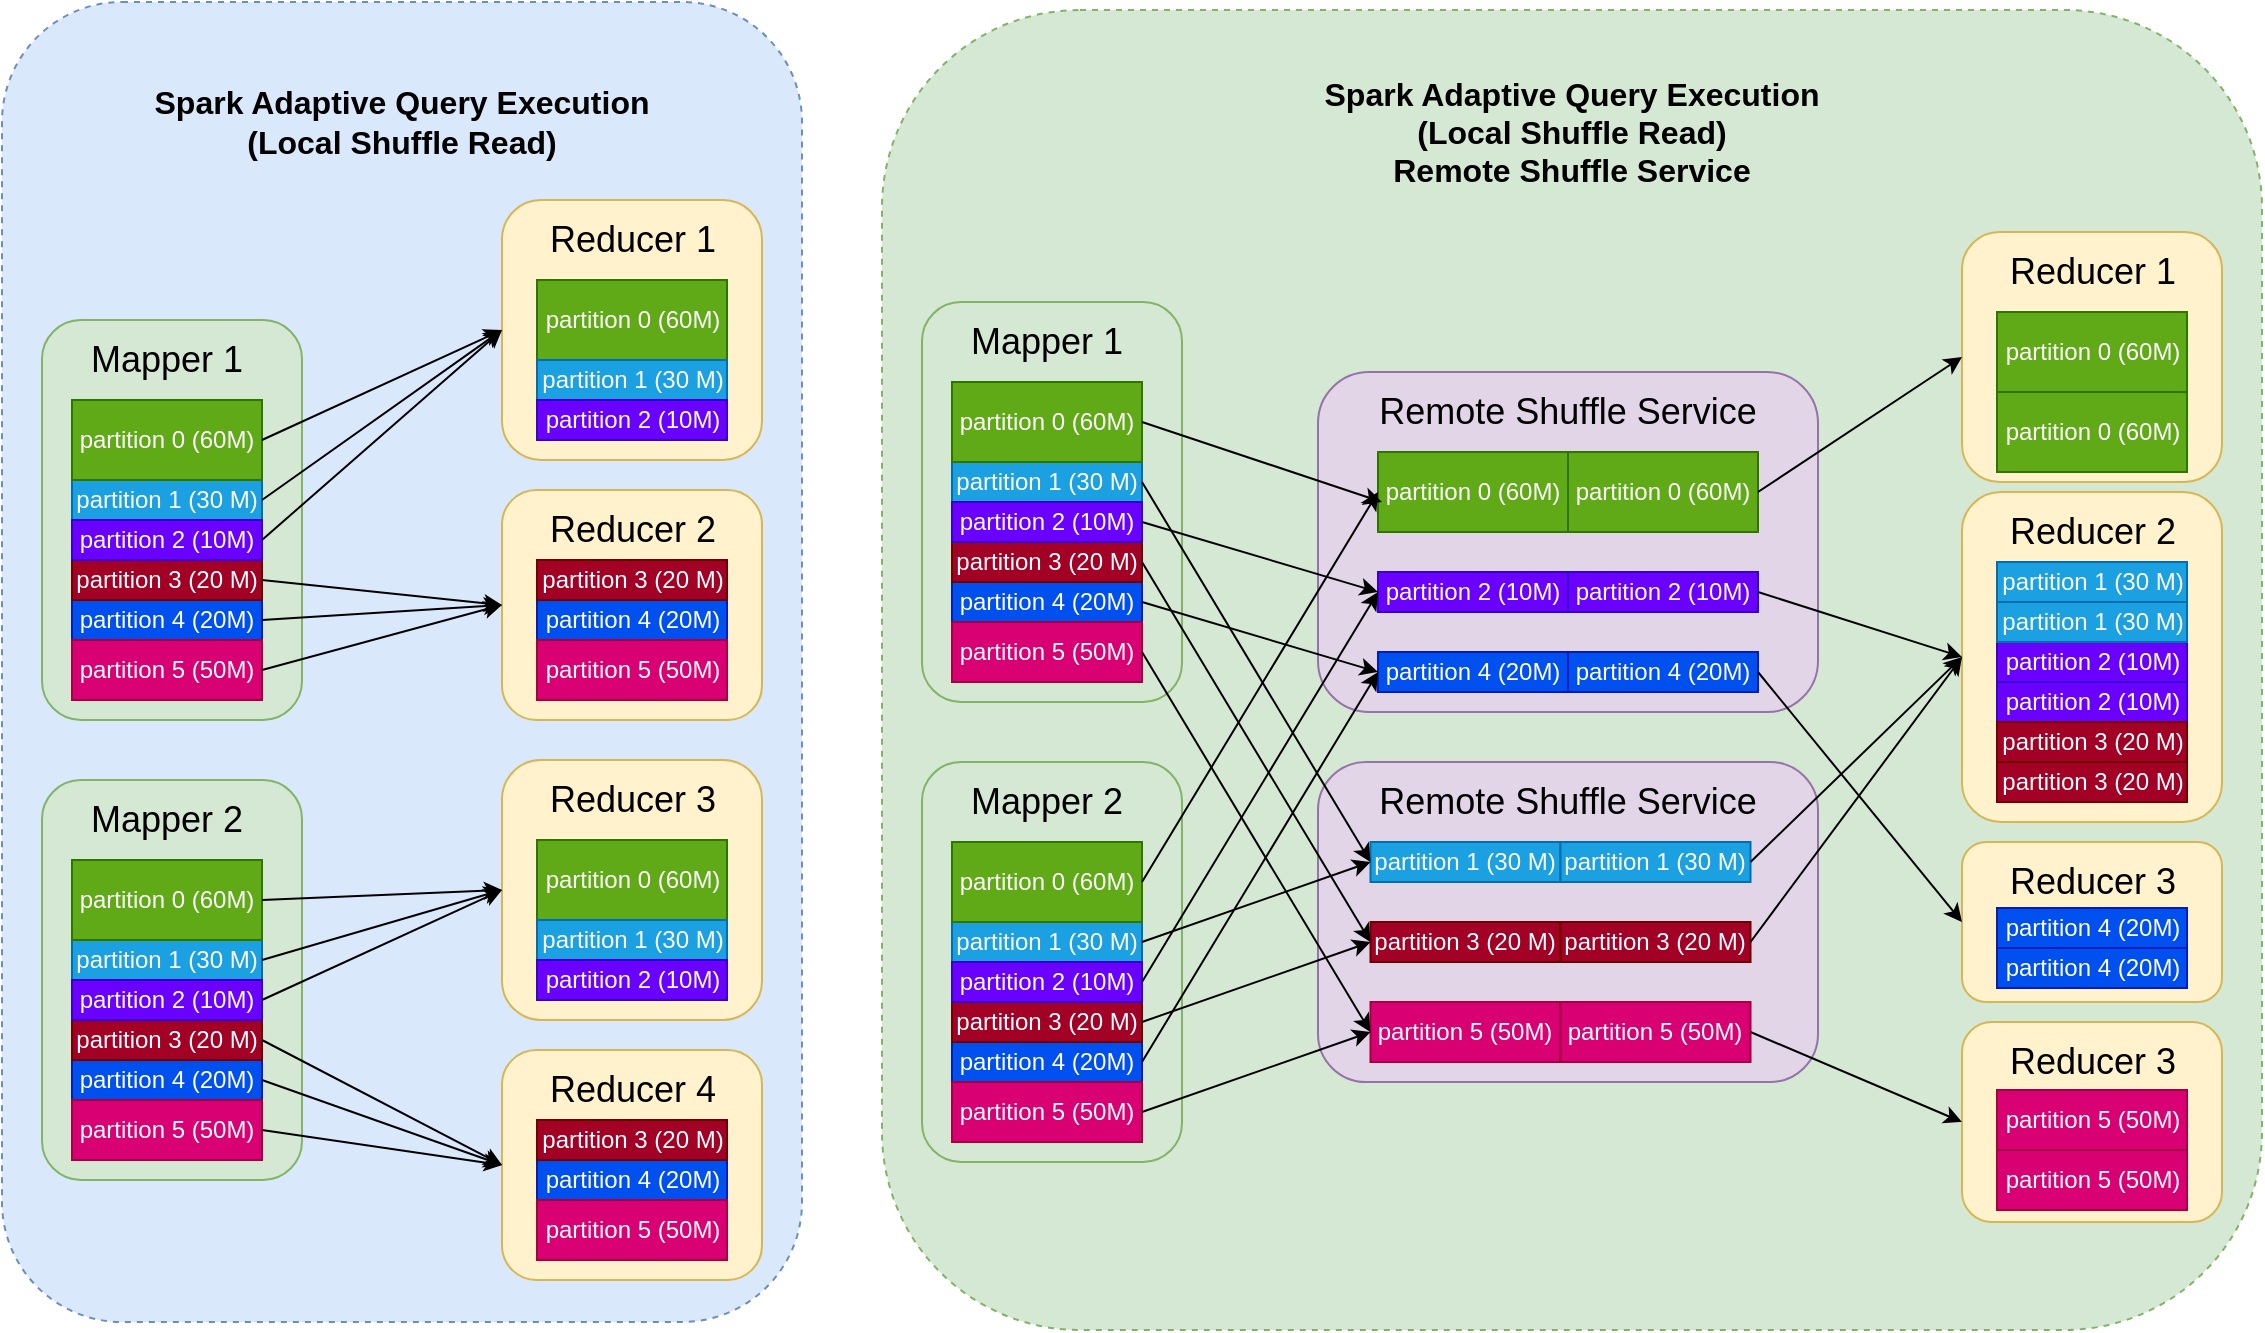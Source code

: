 <mxfile version="14.6.13" type="device"><diagram id="hCmwFegXicFYIYEInA_o" name="第 1 页"><mxGraphModel dx="946" dy="725" grid="1" gridSize="10" guides="1" tooltips="1" connect="1" arrows="1" fold="1" page="1" pageScale="1" pageWidth="1169" pageHeight="827" math="0" shadow="0"><root><mxCell id="0"/><mxCell id="1" parent="0"/><mxCell id="FPcNZ26YGehs38GcZitr-141" value="" style="rounded=1;whiteSpace=wrap;html=1;fillColor=#d5e8d4;strokeColor=#82b366;dashed=1;" parent="1" vertex="1"><mxGeometry x="459" y="86" width="690" height="660" as="geometry"/></mxCell><mxCell id="FPcNZ26YGehs38GcZitr-140" value="" style="rounded=1;whiteSpace=wrap;html=1;fillColor=#dae8fc;strokeColor=#6c8ebf;dashed=1;" parent="1" vertex="1"><mxGeometry x="19" y="82" width="400" height="660" as="geometry"/></mxCell><mxCell id="FPcNZ26YGehs38GcZitr-1" value="" style="rounded=1;whiteSpace=wrap;html=1;fillColor=#d5e8d4;strokeColor=#82b366;" parent="1" vertex="1"><mxGeometry x="39" y="241" width="130" height="200" as="geometry"/></mxCell><mxCell id="FPcNZ26YGehs38GcZitr-2" value="&lt;font style=&quot;font-size: 18px&quot;&gt;Mapper 1&lt;/font&gt;" style="text;html=1;strokeColor=none;fillColor=none;align=center;verticalAlign=middle;whiteSpace=wrap;rounded=0;" parent="1" vertex="1"><mxGeometry x="49" y="251" width="105" height="20" as="geometry"/></mxCell><mxCell id="FPcNZ26YGehs38GcZitr-3" value="partition 4 (20M)" style="rounded=0;whiteSpace=wrap;html=1;fillColor=#0050ef;strokeColor=#001DBC;fontColor=#ffffff;" parent="1" vertex="1"><mxGeometry x="54" y="381" width="95" height="20" as="geometry"/></mxCell><mxCell id="FPcNZ26YGehs38GcZitr-4" value="partition 3 (20 M)" style="rounded=0;whiteSpace=wrap;html=1;fillColor=#a20025;strokeColor=#6F0000;fontColor=#ffffff;" parent="1" vertex="1"><mxGeometry x="54" y="361" width="95" height="20" as="geometry"/></mxCell><mxCell id="FPcNZ26YGehs38GcZitr-5" value="partition 5 (50M)" style="rounded=0;whiteSpace=wrap;html=1;fillColor=#d80073;strokeColor=#A50040;fontColor=#ffffff;" parent="1" vertex="1"><mxGeometry x="54" y="401" width="95" height="30" as="geometry"/></mxCell><mxCell id="FPcNZ26YGehs38GcZitr-6" value="partition 1 (30 M)" style="rounded=0;whiteSpace=wrap;html=1;fillColor=#1ba1e2;strokeColor=#006EAF;fontColor=#ffffff;" parent="1" vertex="1"><mxGeometry x="54" y="321" width="95" height="20" as="geometry"/></mxCell><mxCell id="FPcNZ26YGehs38GcZitr-7" value="partition 2 (10M)" style="rounded=0;whiteSpace=wrap;html=1;fillColor=#6a00ff;strokeColor=#3700CC;fontColor=#ffffff;" parent="1" vertex="1"><mxGeometry x="54" y="341" width="95" height="20" as="geometry"/></mxCell><mxCell id="FPcNZ26YGehs38GcZitr-8" value="partition 0 (60M)" style="rounded=0;whiteSpace=wrap;html=1;fillColor=#60a917;strokeColor=#2D7600;fontColor=#ffffff;" parent="1" vertex="1"><mxGeometry x="54" y="281" width="95" height="40" as="geometry"/></mxCell><mxCell id="FPcNZ26YGehs38GcZitr-9" value="" style="rounded=1;whiteSpace=wrap;html=1;fillColor=#d5e8d4;strokeColor=#82b366;" parent="1" vertex="1"><mxGeometry x="39" y="471" width="130" height="200" as="geometry"/></mxCell><mxCell id="FPcNZ26YGehs38GcZitr-10" value="&lt;font style=&quot;font-size: 18px&quot;&gt;Mapper 2&lt;/font&gt;" style="text;html=1;strokeColor=none;fillColor=none;align=center;verticalAlign=middle;whiteSpace=wrap;rounded=0;" parent="1" vertex="1"><mxGeometry x="49" y="481" width="105" height="20" as="geometry"/></mxCell><mxCell id="FPcNZ26YGehs38GcZitr-11" value="partition 4 (20M)" style="rounded=0;whiteSpace=wrap;html=1;fillColor=#0050ef;strokeColor=#001DBC;fontColor=#ffffff;" parent="1" vertex="1"><mxGeometry x="54" y="611" width="95" height="20" as="geometry"/></mxCell><mxCell id="FPcNZ26YGehs38GcZitr-12" value="partition 3 (20 M)" style="rounded=0;whiteSpace=wrap;html=1;fillColor=#a20025;strokeColor=#6F0000;fontColor=#ffffff;" parent="1" vertex="1"><mxGeometry x="54" y="591" width="95" height="20" as="geometry"/></mxCell><mxCell id="FPcNZ26YGehs38GcZitr-13" value="partition 5 (50M)" style="rounded=0;whiteSpace=wrap;html=1;fillColor=#d80073;strokeColor=#A50040;fontColor=#ffffff;" parent="1" vertex="1"><mxGeometry x="54" y="631" width="95" height="30" as="geometry"/></mxCell><mxCell id="FPcNZ26YGehs38GcZitr-14" value="partition 1 (30 M)" style="rounded=0;whiteSpace=wrap;html=1;fillColor=#1ba1e2;strokeColor=#006EAF;fontColor=#ffffff;" parent="1" vertex="1"><mxGeometry x="54" y="551" width="95" height="20" as="geometry"/></mxCell><mxCell id="FPcNZ26YGehs38GcZitr-15" value="partition 2 (10M)" style="rounded=0;whiteSpace=wrap;html=1;fillColor=#6a00ff;strokeColor=#3700CC;fontColor=#ffffff;" parent="1" vertex="1"><mxGeometry x="54" y="571" width="95" height="20" as="geometry"/></mxCell><mxCell id="FPcNZ26YGehs38GcZitr-16" value="partition 0 (60M)" style="rounded=0;whiteSpace=wrap;html=1;fillColor=#60a917;strokeColor=#2D7600;fontColor=#ffffff;" parent="1" vertex="1"><mxGeometry x="54" y="511" width="95" height="40" as="geometry"/></mxCell><mxCell id="FPcNZ26YGehs38GcZitr-17" value="" style="rounded=1;whiteSpace=wrap;html=1;fillColor=#fff2cc;strokeColor=#d6b656;" parent="1" vertex="1"><mxGeometry x="269" y="181" width="130" height="130" as="geometry"/></mxCell><mxCell id="FPcNZ26YGehs38GcZitr-18" value="partition 0 (60M)" style="rounded=0;whiteSpace=wrap;html=1;fillColor=#60a917;strokeColor=#2D7600;fontColor=#ffffff;" parent="1" vertex="1"><mxGeometry x="286.5" y="221" width="95" height="40" as="geometry"/></mxCell><mxCell id="FPcNZ26YGehs38GcZitr-20" value="&lt;font style=&quot;font-size: 18px&quot;&gt;Reducer 1&lt;/font&gt;" style="text;html=1;strokeColor=none;fillColor=none;align=center;verticalAlign=middle;whiteSpace=wrap;rounded=0;" parent="1" vertex="1"><mxGeometry x="281.5" y="191" width="105" height="20" as="geometry"/></mxCell><mxCell id="FPcNZ26YGehs38GcZitr-21" value="partition 1 (30 M)" style="rounded=0;whiteSpace=wrap;html=1;fillColor=#1ba1e2;strokeColor=#006EAF;fontColor=#ffffff;" parent="1" vertex="1"><mxGeometry x="286.5" y="261" width="95" height="20" as="geometry"/></mxCell><mxCell id="FPcNZ26YGehs38GcZitr-22" value="partition 2 (10M)" style="rounded=0;whiteSpace=wrap;html=1;fillColor=#6a00ff;strokeColor=#3700CC;fontColor=#ffffff;" parent="1" vertex="1"><mxGeometry x="286.5" y="281" width="95" height="20" as="geometry"/></mxCell><mxCell id="FPcNZ26YGehs38GcZitr-23" value="" style="rounded=1;whiteSpace=wrap;html=1;fillColor=#fff2cc;strokeColor=#d6b656;" parent="1" vertex="1"><mxGeometry x="269" y="326" width="130" height="115" as="geometry"/></mxCell><mxCell id="FPcNZ26YGehs38GcZitr-25" value="&lt;font style=&quot;font-size: 18px&quot;&gt;Reducer 2&lt;/font&gt;" style="text;html=1;strokeColor=none;fillColor=none;align=center;verticalAlign=middle;whiteSpace=wrap;rounded=0;" parent="1" vertex="1"><mxGeometry x="281.5" y="336" width="105" height="20" as="geometry"/></mxCell><mxCell id="FPcNZ26YGehs38GcZitr-28" value="partition 4 (20M)" style="rounded=0;whiteSpace=wrap;html=1;fillColor=#0050ef;strokeColor=#001DBC;fontColor=#ffffff;" parent="1" vertex="1"><mxGeometry x="286.5" y="381" width="95" height="20" as="geometry"/></mxCell><mxCell id="FPcNZ26YGehs38GcZitr-29" value="partition 3 (20 M)" style="rounded=0;whiteSpace=wrap;html=1;fillColor=#a20025;strokeColor=#6F0000;fontColor=#ffffff;" parent="1" vertex="1"><mxGeometry x="286.5" y="361" width="95" height="20" as="geometry"/></mxCell><mxCell id="FPcNZ26YGehs38GcZitr-30" value="partition 5 (50M)" style="rounded=0;whiteSpace=wrap;html=1;fillColor=#d80073;strokeColor=#A50040;fontColor=#ffffff;" parent="1" vertex="1"><mxGeometry x="286.5" y="401" width="95" height="30" as="geometry"/></mxCell><mxCell id="FPcNZ26YGehs38GcZitr-31" value="" style="rounded=1;whiteSpace=wrap;html=1;fillColor=#fff2cc;strokeColor=#d6b656;" parent="1" vertex="1"><mxGeometry x="269" y="461" width="130" height="130" as="geometry"/></mxCell><mxCell id="FPcNZ26YGehs38GcZitr-32" value="partition 0 (60M)" style="rounded=0;whiteSpace=wrap;html=1;fillColor=#60a917;strokeColor=#2D7600;fontColor=#ffffff;" parent="1" vertex="1"><mxGeometry x="286.5" y="501" width="95" height="40" as="geometry"/></mxCell><mxCell id="FPcNZ26YGehs38GcZitr-33" value="&lt;font style=&quot;font-size: 18px&quot;&gt;Reducer 3&lt;/font&gt;" style="text;html=1;strokeColor=none;fillColor=none;align=center;verticalAlign=middle;whiteSpace=wrap;rounded=0;" parent="1" vertex="1"><mxGeometry x="281.5" y="471" width="105" height="20" as="geometry"/></mxCell><mxCell id="FPcNZ26YGehs38GcZitr-34" value="partition 1 (30 M)" style="rounded=0;whiteSpace=wrap;html=1;fillColor=#1ba1e2;strokeColor=#006EAF;fontColor=#ffffff;" parent="1" vertex="1"><mxGeometry x="286.5" y="541" width="95" height="20" as="geometry"/></mxCell><mxCell id="FPcNZ26YGehs38GcZitr-35" value="partition 2 (10M)" style="rounded=0;whiteSpace=wrap;html=1;fillColor=#6a00ff;strokeColor=#3700CC;fontColor=#ffffff;" parent="1" vertex="1"><mxGeometry x="286.5" y="561" width="95" height="20" as="geometry"/></mxCell><mxCell id="FPcNZ26YGehs38GcZitr-36" value="" style="rounded=1;whiteSpace=wrap;html=1;fillColor=#fff2cc;strokeColor=#d6b656;" parent="1" vertex="1"><mxGeometry x="269" y="606" width="130" height="115" as="geometry"/></mxCell><mxCell id="FPcNZ26YGehs38GcZitr-37" value="&lt;font style=&quot;font-size: 18px&quot;&gt;Reducer 4&lt;/font&gt;" style="text;html=1;strokeColor=none;fillColor=none;align=center;verticalAlign=middle;whiteSpace=wrap;rounded=0;" parent="1" vertex="1"><mxGeometry x="281.5" y="616" width="105" height="20" as="geometry"/></mxCell><mxCell id="FPcNZ26YGehs38GcZitr-38" value="partition 4 (20M)" style="rounded=0;whiteSpace=wrap;html=1;fillColor=#0050ef;strokeColor=#001DBC;fontColor=#ffffff;" parent="1" vertex="1"><mxGeometry x="286.5" y="661" width="95" height="20" as="geometry"/></mxCell><mxCell id="FPcNZ26YGehs38GcZitr-39" value="partition 3 (20 M)" style="rounded=0;whiteSpace=wrap;html=1;fillColor=#a20025;strokeColor=#6F0000;fontColor=#ffffff;" parent="1" vertex="1"><mxGeometry x="286.5" y="641" width="95" height="20" as="geometry"/></mxCell><mxCell id="FPcNZ26YGehs38GcZitr-40" value="partition 5 (50M)" style="rounded=0;whiteSpace=wrap;html=1;fillColor=#d80073;strokeColor=#A50040;fontColor=#ffffff;" parent="1" vertex="1"><mxGeometry x="286.5" y="681" width="95" height="30" as="geometry"/></mxCell><mxCell id="FPcNZ26YGehs38GcZitr-41" value="" style="endArrow=classic;html=1;exitX=1;exitY=0.5;exitDx=0;exitDy=0;entryX=0;entryY=0.5;entryDx=0;entryDy=0;" parent="1" source="FPcNZ26YGehs38GcZitr-8" target="FPcNZ26YGehs38GcZitr-17" edge="1"><mxGeometry width="50" height="50" relative="1" as="geometry"><mxPoint x="419" y="471" as="sourcePoint"/><mxPoint x="469" y="421" as="targetPoint"/></mxGeometry></mxCell><mxCell id="FPcNZ26YGehs38GcZitr-42" value="" style="endArrow=classic;html=1;exitX=1;exitY=0.5;exitDx=0;exitDy=0;entryX=0;entryY=0.5;entryDx=0;entryDy=0;" parent="1" source="FPcNZ26YGehs38GcZitr-6" target="FPcNZ26YGehs38GcZitr-17" edge="1"><mxGeometry width="50" height="50" relative="1" as="geometry"><mxPoint x="159" y="311" as="sourcePoint"/><mxPoint x="279" y="256" as="targetPoint"/></mxGeometry></mxCell><mxCell id="FPcNZ26YGehs38GcZitr-43" value="" style="endArrow=classic;html=1;exitX=1;exitY=0.5;exitDx=0;exitDy=0;entryX=0;entryY=0.5;entryDx=0;entryDy=0;" parent="1" source="FPcNZ26YGehs38GcZitr-7" target="FPcNZ26YGehs38GcZitr-17" edge="1"><mxGeometry width="50" height="50" relative="1" as="geometry"><mxPoint x="159" y="341" as="sourcePoint"/><mxPoint x="279" y="256" as="targetPoint"/></mxGeometry></mxCell><mxCell id="FPcNZ26YGehs38GcZitr-44" value="" style="endArrow=classic;html=1;exitX=1;exitY=0.5;exitDx=0;exitDy=0;entryX=0;entryY=0.5;entryDx=0;entryDy=0;" parent="1" source="FPcNZ26YGehs38GcZitr-4" target="FPcNZ26YGehs38GcZitr-23" edge="1"><mxGeometry width="50" height="50" relative="1" as="geometry"><mxPoint x="159" y="311" as="sourcePoint"/><mxPoint x="279" y="256" as="targetPoint"/></mxGeometry></mxCell><mxCell id="FPcNZ26YGehs38GcZitr-45" value="" style="endArrow=classic;html=1;exitX=1;exitY=0.5;exitDx=0;exitDy=0;entryX=0;entryY=0.5;entryDx=0;entryDy=0;" parent="1" source="FPcNZ26YGehs38GcZitr-3" target="FPcNZ26YGehs38GcZitr-23" edge="1"><mxGeometry width="50" height="50" relative="1" as="geometry"><mxPoint x="159" y="381" as="sourcePoint"/><mxPoint x="239" y="394" as="targetPoint"/></mxGeometry></mxCell><mxCell id="FPcNZ26YGehs38GcZitr-46" value="" style="endArrow=classic;html=1;exitX=1;exitY=0.5;exitDx=0;exitDy=0;entryX=0;entryY=0.5;entryDx=0;entryDy=0;" parent="1" source="FPcNZ26YGehs38GcZitr-5" target="FPcNZ26YGehs38GcZitr-23" edge="1"><mxGeometry width="50" height="50" relative="1" as="geometry"><mxPoint x="159" y="401" as="sourcePoint"/><mxPoint x="279" y="393.5" as="targetPoint"/></mxGeometry></mxCell><mxCell id="FPcNZ26YGehs38GcZitr-47" value="" style="endArrow=classic;html=1;exitX=1;exitY=0.5;exitDx=0;exitDy=0;entryX=0;entryY=0.5;entryDx=0;entryDy=0;" parent="1" source="FPcNZ26YGehs38GcZitr-16" target="FPcNZ26YGehs38GcZitr-31" edge="1"><mxGeometry width="50" height="50" relative="1" as="geometry"><mxPoint x="159" y="426" as="sourcePoint"/><mxPoint x="279" y="393.5" as="targetPoint"/></mxGeometry></mxCell><mxCell id="FPcNZ26YGehs38GcZitr-48" value="" style="endArrow=classic;html=1;exitX=1;exitY=0.5;exitDx=0;exitDy=0;entryX=0;entryY=0.5;entryDx=0;entryDy=0;" parent="1" source="FPcNZ26YGehs38GcZitr-14" target="FPcNZ26YGehs38GcZitr-31" edge="1"><mxGeometry width="50" height="50" relative="1" as="geometry"><mxPoint x="159" y="541" as="sourcePoint"/><mxPoint x="279" y="536" as="targetPoint"/></mxGeometry></mxCell><mxCell id="FPcNZ26YGehs38GcZitr-49" value="" style="endArrow=classic;html=1;exitX=1;exitY=0.5;exitDx=0;exitDy=0;entryX=0;entryY=0.5;entryDx=0;entryDy=0;" parent="1" source="FPcNZ26YGehs38GcZitr-15" target="FPcNZ26YGehs38GcZitr-31" edge="1"><mxGeometry width="50" height="50" relative="1" as="geometry"><mxPoint x="159" y="571" as="sourcePoint"/><mxPoint x="279" y="536" as="targetPoint"/></mxGeometry></mxCell><mxCell id="FPcNZ26YGehs38GcZitr-50" value="" style="endArrow=classic;html=1;exitX=1;exitY=0.5;exitDx=0;exitDy=0;entryX=0;entryY=0.5;entryDx=0;entryDy=0;" parent="1" source="FPcNZ26YGehs38GcZitr-12" target="FPcNZ26YGehs38GcZitr-36" edge="1"><mxGeometry width="50" height="50" relative="1" as="geometry"><mxPoint x="159" y="541" as="sourcePoint"/><mxPoint x="279" y="536" as="targetPoint"/></mxGeometry></mxCell><mxCell id="FPcNZ26YGehs38GcZitr-51" value="" style="endArrow=classic;html=1;exitX=1;exitY=0.5;exitDx=0;exitDy=0;entryX=0;entryY=0.5;entryDx=0;entryDy=0;" parent="1" source="FPcNZ26YGehs38GcZitr-11" target="FPcNZ26YGehs38GcZitr-36" edge="1"><mxGeometry width="50" height="50" relative="1" as="geometry"><mxPoint x="159" y="611" as="sourcePoint"/><mxPoint x="239" y="674" as="targetPoint"/></mxGeometry></mxCell><mxCell id="FPcNZ26YGehs38GcZitr-52" value="" style="endArrow=classic;html=1;exitX=1;exitY=0.5;exitDx=0;exitDy=0;entryX=0;entryY=0.5;entryDx=0;entryDy=0;" parent="1" source="FPcNZ26YGehs38GcZitr-13" target="FPcNZ26YGehs38GcZitr-36" edge="1"><mxGeometry width="50" height="50" relative="1" as="geometry"><mxPoint x="159" y="631" as="sourcePoint"/><mxPoint x="209" y="681" as="targetPoint"/></mxGeometry></mxCell><mxCell id="FPcNZ26YGehs38GcZitr-53" value="" style="rounded=1;whiteSpace=wrap;html=1;fillColor=#e1d5e7;strokeColor=#9673a6;" parent="1" vertex="1"><mxGeometry x="677" y="462" width="250" height="160" as="geometry"/></mxCell><mxCell id="FPcNZ26YGehs38GcZitr-54" value="&lt;font style=&quot;font-size: 18px&quot;&gt;Remote Shuffle Service&lt;/font&gt;" style="text;html=1;strokeColor=none;fillColor=none;align=center;verticalAlign=middle;whiteSpace=wrap;rounded=0;" parent="1" vertex="1"><mxGeometry x="703.25" y="472" width="197.5" height="20" as="geometry"/></mxCell><mxCell id="FPcNZ26YGehs38GcZitr-55" value="" style="rounded=1;whiteSpace=wrap;html=1;fillColor=#e1d5e7;strokeColor=#9673a6;" parent="1" vertex="1"><mxGeometry x="677" y="267" width="250" height="170" as="geometry"/></mxCell><mxCell id="FPcNZ26YGehs38GcZitr-56" value="" style="rounded=1;whiteSpace=wrap;html=1;fillColor=#d5e8d4;strokeColor=#82b366;" parent="1" vertex="1"><mxGeometry x="479" y="232" width="130" height="200" as="geometry"/></mxCell><mxCell id="FPcNZ26YGehs38GcZitr-57" value="&lt;font style=&quot;font-size: 18px&quot;&gt;Mapper 1&lt;/font&gt;" style="text;html=1;strokeColor=none;fillColor=none;align=center;verticalAlign=middle;whiteSpace=wrap;rounded=0;" parent="1" vertex="1"><mxGeometry x="489" y="242" width="105" height="20" as="geometry"/></mxCell><mxCell id="FPcNZ26YGehs38GcZitr-58" value="partition 4 (20M)" style="rounded=0;whiteSpace=wrap;html=1;fillColor=#0050ef;strokeColor=#001DBC;fontColor=#ffffff;" parent="1" vertex="1"><mxGeometry x="494" y="372" width="95" height="20" as="geometry"/></mxCell><mxCell id="FPcNZ26YGehs38GcZitr-59" value="partition 3 (20 M)" style="rounded=0;whiteSpace=wrap;html=1;fillColor=#a20025;strokeColor=#6F0000;fontColor=#ffffff;" parent="1" vertex="1"><mxGeometry x="494" y="352" width="95" height="20" as="geometry"/></mxCell><mxCell id="FPcNZ26YGehs38GcZitr-60" value="partition 5 (50M)" style="rounded=0;whiteSpace=wrap;html=1;fillColor=#d80073;strokeColor=#A50040;fontColor=#ffffff;" parent="1" vertex="1"><mxGeometry x="494" y="392" width="95" height="30" as="geometry"/></mxCell><mxCell id="FPcNZ26YGehs38GcZitr-61" value="partition 1 (30 M)" style="rounded=0;whiteSpace=wrap;html=1;fillColor=#1ba1e2;strokeColor=#006EAF;fontColor=#ffffff;" parent="1" vertex="1"><mxGeometry x="494" y="312" width="95" height="20" as="geometry"/></mxCell><mxCell id="FPcNZ26YGehs38GcZitr-62" value="partition 2 (10M)" style="rounded=0;whiteSpace=wrap;html=1;fillColor=#6a00ff;strokeColor=#3700CC;fontColor=#ffffff;" parent="1" vertex="1"><mxGeometry x="494" y="332" width="95" height="20" as="geometry"/></mxCell><mxCell id="FPcNZ26YGehs38GcZitr-63" value="partition 0 (60M)" style="rounded=0;whiteSpace=wrap;html=1;fillColor=#60a917;strokeColor=#2D7600;fontColor=#ffffff;" parent="1" vertex="1"><mxGeometry x="494" y="272" width="95" height="40" as="geometry"/></mxCell><mxCell id="FPcNZ26YGehs38GcZitr-64" value="" style="rounded=1;whiteSpace=wrap;html=1;fillColor=#d5e8d4;strokeColor=#82b366;" parent="1" vertex="1"><mxGeometry x="479" y="462" width="130" height="200" as="geometry"/></mxCell><mxCell id="FPcNZ26YGehs38GcZitr-65" value="&lt;font style=&quot;font-size: 18px&quot;&gt;Mapper 2&lt;/font&gt;" style="text;html=1;strokeColor=none;fillColor=none;align=center;verticalAlign=middle;whiteSpace=wrap;rounded=0;" parent="1" vertex="1"><mxGeometry x="489" y="472" width="105" height="20" as="geometry"/></mxCell><mxCell id="FPcNZ26YGehs38GcZitr-66" value="partition 4 (20M)" style="rounded=0;whiteSpace=wrap;html=1;fillColor=#0050ef;strokeColor=#001DBC;fontColor=#ffffff;" parent="1" vertex="1"><mxGeometry x="494" y="602" width="95" height="20" as="geometry"/></mxCell><mxCell id="FPcNZ26YGehs38GcZitr-67" value="partition 3 (20 M)" style="rounded=0;whiteSpace=wrap;html=1;fillColor=#a20025;strokeColor=#6F0000;fontColor=#ffffff;" parent="1" vertex="1"><mxGeometry x="494" y="582" width="95" height="20" as="geometry"/></mxCell><mxCell id="FPcNZ26YGehs38GcZitr-68" value="partition 5 (50M)" style="rounded=0;whiteSpace=wrap;html=1;fillColor=#d80073;strokeColor=#A50040;fontColor=#ffffff;" parent="1" vertex="1"><mxGeometry x="494" y="622" width="95" height="30" as="geometry"/></mxCell><mxCell id="FPcNZ26YGehs38GcZitr-69" value="partition 1 (30 M)" style="rounded=0;whiteSpace=wrap;html=1;fillColor=#1ba1e2;strokeColor=#006EAF;fontColor=#ffffff;" parent="1" vertex="1"><mxGeometry x="494" y="542" width="95" height="20" as="geometry"/></mxCell><mxCell id="FPcNZ26YGehs38GcZitr-70" value="partition 2 (10M)" style="rounded=0;whiteSpace=wrap;html=1;fillColor=#6a00ff;strokeColor=#3700CC;fontColor=#ffffff;" parent="1" vertex="1"><mxGeometry x="494" y="562" width="95" height="20" as="geometry"/></mxCell><mxCell id="FPcNZ26YGehs38GcZitr-71" value="partition 0 (60M)" style="rounded=0;whiteSpace=wrap;html=1;fillColor=#60a917;strokeColor=#2D7600;fontColor=#ffffff;" parent="1" vertex="1"><mxGeometry x="494" y="502" width="95" height="40" as="geometry"/></mxCell><mxCell id="FPcNZ26YGehs38GcZitr-72" value="partition 0 (60M)" style="rounded=0;whiteSpace=wrap;html=1;fillColor=#60a917;strokeColor=#2D7600;fontColor=#ffffff;" parent="1" vertex="1"><mxGeometry x="707" y="307" width="95" height="40" as="geometry"/></mxCell><mxCell id="FPcNZ26YGehs38GcZitr-73" value="partition 0 (60M)" style="rounded=0;whiteSpace=wrap;html=1;fillColor=#60a917;strokeColor=#2D7600;fontColor=#ffffff;" parent="1" vertex="1"><mxGeometry x="802" y="307" width="95" height="40" as="geometry"/></mxCell><mxCell id="FPcNZ26YGehs38GcZitr-74" value="partition 1 (30 M)" style="rounded=0;whiteSpace=wrap;html=1;fillColor=#1ba1e2;strokeColor=#006EAF;fontColor=#ffffff;" parent="1" vertex="1"><mxGeometry x="703.25" y="502" width="95" height="20" as="geometry"/></mxCell><mxCell id="FPcNZ26YGehs38GcZitr-75" value="partition 1 (30 M)" style="rounded=0;whiteSpace=wrap;html=1;fillColor=#1ba1e2;strokeColor=#006EAF;fontColor=#ffffff;" parent="1" vertex="1"><mxGeometry x="798.25" y="502" width="95" height="20" as="geometry"/></mxCell><mxCell id="FPcNZ26YGehs38GcZitr-76" value="partition 2 (10M)" style="rounded=0;whiteSpace=wrap;html=1;fillColor=#6a00ff;strokeColor=#3700CC;fontColor=#ffffff;" parent="1" vertex="1"><mxGeometry x="707" y="367" width="95" height="20" as="geometry"/></mxCell><mxCell id="FPcNZ26YGehs38GcZitr-77" value="partition 2 (10M)" style="rounded=0;whiteSpace=wrap;html=1;fillColor=#6a00ff;strokeColor=#3700CC;fontColor=#ffffff;" parent="1" vertex="1"><mxGeometry x="802" y="367" width="95" height="20" as="geometry"/></mxCell><mxCell id="FPcNZ26YGehs38GcZitr-78" value="partition 3 (20 M)" style="rounded=0;whiteSpace=wrap;html=1;fillColor=#a20025;strokeColor=#6F0000;fontColor=#ffffff;" parent="1" vertex="1"><mxGeometry x="703.25" y="542" width="95" height="20" as="geometry"/></mxCell><mxCell id="FPcNZ26YGehs38GcZitr-79" value="partition 3 (20 M)" style="rounded=0;whiteSpace=wrap;html=1;fillColor=#a20025;strokeColor=#6F0000;fontColor=#ffffff;" parent="1" vertex="1"><mxGeometry x="798.25" y="542" width="95" height="20" as="geometry"/></mxCell><mxCell id="FPcNZ26YGehs38GcZitr-80" value="partition 4 (20M)" style="rounded=0;whiteSpace=wrap;html=1;fillColor=#0050ef;strokeColor=#001DBC;fontColor=#ffffff;" parent="1" vertex="1"><mxGeometry x="707" y="407" width="95" height="20" as="geometry"/></mxCell><mxCell id="FPcNZ26YGehs38GcZitr-81" value="partition 4 (20M)" style="rounded=0;whiteSpace=wrap;html=1;fillColor=#0050ef;strokeColor=#001DBC;fontColor=#ffffff;" parent="1" vertex="1"><mxGeometry x="802" y="407" width="95" height="20" as="geometry"/></mxCell><mxCell id="FPcNZ26YGehs38GcZitr-82" value="partition 5 (50M)" style="rounded=0;whiteSpace=wrap;html=1;fillColor=#d80073;strokeColor=#A50040;fontColor=#ffffff;" parent="1" vertex="1"><mxGeometry x="703.25" y="582" width="95" height="30" as="geometry"/></mxCell><mxCell id="FPcNZ26YGehs38GcZitr-83" value="partition 5 (50M)" style="rounded=0;whiteSpace=wrap;html=1;fillColor=#d80073;strokeColor=#A50040;fontColor=#ffffff;" parent="1" vertex="1"><mxGeometry x="798.25" y="582" width="95" height="30" as="geometry"/></mxCell><mxCell id="FPcNZ26YGehs38GcZitr-84" value="&lt;font style=&quot;font-size: 18px&quot;&gt;Remote Shuffle Service&lt;/font&gt;" style="text;html=1;strokeColor=none;fillColor=none;align=center;verticalAlign=middle;whiteSpace=wrap;rounded=0;" parent="1" vertex="1"><mxGeometry x="703.25" y="277" width="197.5" height="20" as="geometry"/></mxCell><mxCell id="FPcNZ26YGehs38GcZitr-85" value="" style="endArrow=classic;html=1;entryX=0.021;entryY=0.625;entryDx=0;entryDy=0;exitX=1;exitY=0.5;exitDx=0;exitDy=0;entryPerimeter=0;" parent="1" source="FPcNZ26YGehs38GcZitr-63" target="FPcNZ26YGehs38GcZitr-72" edge="1"><mxGeometry width="50" height="50" relative="1" as="geometry"><mxPoint x="639" y="187" as="sourcePoint"/><mxPoint x="759" y="152" as="targetPoint"/></mxGeometry></mxCell><mxCell id="FPcNZ26YGehs38GcZitr-86" value="" style="endArrow=classic;html=1;exitX=1;exitY=0.5;exitDx=0;exitDy=0;entryX=0;entryY=0.5;entryDx=0;entryDy=0;" parent="1" source="FPcNZ26YGehs38GcZitr-71" target="FPcNZ26YGehs38GcZitr-72" edge="1"><mxGeometry width="50" height="50" relative="1" as="geometry"><mxPoint x="599" y="302" as="sourcePoint"/><mxPoint x="709" y="322" as="targetPoint"/></mxGeometry></mxCell><mxCell id="FPcNZ26YGehs38GcZitr-87" value="" style="endArrow=classic;html=1;entryX=0;entryY=0.5;entryDx=0;entryDy=0;exitX=1;exitY=0.5;exitDx=0;exitDy=0;" parent="1" source="FPcNZ26YGehs38GcZitr-61" target="FPcNZ26YGehs38GcZitr-74" edge="1"><mxGeometry width="50" height="50" relative="1" as="geometry"><mxPoint x="599" y="302" as="sourcePoint"/><mxPoint x="718.995" y="342" as="targetPoint"/></mxGeometry></mxCell><mxCell id="FPcNZ26YGehs38GcZitr-88" value="" style="endArrow=classic;html=1;entryX=0;entryY=0.5;entryDx=0;entryDy=0;exitX=1;exitY=0.5;exitDx=0;exitDy=0;" parent="1" source="FPcNZ26YGehs38GcZitr-69" target="FPcNZ26YGehs38GcZitr-74" edge="1"><mxGeometry width="50" height="50" relative="1" as="geometry"><mxPoint x="599" y="332" as="sourcePoint"/><mxPoint x="713.25" y="522" as="targetPoint"/></mxGeometry></mxCell><mxCell id="FPcNZ26YGehs38GcZitr-89" value="" style="endArrow=classic;html=1;entryX=0;entryY=0.5;entryDx=0;entryDy=0;exitX=1;exitY=0.5;exitDx=0;exitDy=0;" parent="1" source="FPcNZ26YGehs38GcZitr-62" target="FPcNZ26YGehs38GcZitr-76" edge="1"><mxGeometry width="50" height="50" relative="1" as="geometry"><mxPoint x="599" y="342" as="sourcePoint"/><mxPoint x="713.25" y="522" as="targetPoint"/></mxGeometry></mxCell><mxCell id="FPcNZ26YGehs38GcZitr-90" value="" style="endArrow=classic;html=1;entryX=0;entryY=0.5;entryDx=0;entryDy=0;exitX=1;exitY=0.5;exitDx=0;exitDy=0;" parent="1" source="FPcNZ26YGehs38GcZitr-70" target="FPcNZ26YGehs38GcZitr-76" edge="1"><mxGeometry width="50" height="50" relative="1" as="geometry"><mxPoint x="599" y="352" as="sourcePoint"/><mxPoint x="717" y="387" as="targetPoint"/></mxGeometry></mxCell><mxCell id="FPcNZ26YGehs38GcZitr-91" value="" style="endArrow=classic;html=1;entryX=0;entryY=0.5;entryDx=0;entryDy=0;exitX=1;exitY=0.5;exitDx=0;exitDy=0;" parent="1" source="FPcNZ26YGehs38GcZitr-59" target="FPcNZ26YGehs38GcZitr-78" edge="1"><mxGeometry width="50" height="50" relative="1" as="geometry"><mxPoint x="599" y="352" as="sourcePoint"/><mxPoint x="717" y="387" as="targetPoint"/></mxGeometry></mxCell><mxCell id="FPcNZ26YGehs38GcZitr-92" value="" style="endArrow=classic;html=1;entryX=0;entryY=0.5;entryDx=0;entryDy=0;exitX=1;exitY=0.5;exitDx=0;exitDy=0;" parent="1" source="FPcNZ26YGehs38GcZitr-67" target="FPcNZ26YGehs38GcZitr-78" edge="1"><mxGeometry width="50" height="50" relative="1" as="geometry"><mxPoint x="599" y="372" as="sourcePoint"/><mxPoint x="713.25" y="562" as="targetPoint"/></mxGeometry></mxCell><mxCell id="FPcNZ26YGehs38GcZitr-93" value="" style="endArrow=classic;html=1;exitX=1;exitY=0.5;exitDx=0;exitDy=0;entryX=0;entryY=0.5;entryDx=0;entryDy=0;" parent="1" source="FPcNZ26YGehs38GcZitr-66" target="FPcNZ26YGehs38GcZitr-80" edge="1"><mxGeometry width="50" height="50" relative="1" as="geometry"><mxPoint x="599" y="602" as="sourcePoint"/><mxPoint x="669" y="462" as="targetPoint"/></mxGeometry></mxCell><mxCell id="FPcNZ26YGehs38GcZitr-94" value="" style="endArrow=classic;html=1;entryX=0;entryY=0.5;entryDx=0;entryDy=0;exitX=1;exitY=0.5;exitDx=0;exitDy=0;" parent="1" source="FPcNZ26YGehs38GcZitr-58" target="FPcNZ26YGehs38GcZitr-80" edge="1"><mxGeometry width="50" height="50" relative="1" as="geometry"><mxPoint x="589" y="372" as="sourcePoint"/><mxPoint x="717" y="387" as="targetPoint"/></mxGeometry></mxCell><mxCell id="FPcNZ26YGehs38GcZitr-95" value="" style="endArrow=classic;html=1;entryX=0;entryY=0.5;entryDx=0;entryDy=0;exitX=1;exitY=0.5;exitDx=0;exitDy=0;" parent="1" source="FPcNZ26YGehs38GcZitr-60" target="FPcNZ26YGehs38GcZitr-82" edge="1"><mxGeometry width="50" height="50" relative="1" as="geometry"><mxPoint x="599" y="392" as="sourcePoint"/><mxPoint x="717" y="427" as="targetPoint"/></mxGeometry></mxCell><mxCell id="FPcNZ26YGehs38GcZitr-96" value="" style="endArrow=classic;html=1;entryX=0;entryY=0.5;entryDx=0;entryDy=0;exitX=1;exitY=0.5;exitDx=0;exitDy=0;" parent="1" source="FPcNZ26YGehs38GcZitr-68" target="FPcNZ26YGehs38GcZitr-82" edge="1"><mxGeometry width="50" height="50" relative="1" as="geometry"><mxPoint x="599" y="417" as="sourcePoint"/><mxPoint x="713.25" y="607" as="targetPoint"/></mxGeometry></mxCell><mxCell id="FPcNZ26YGehs38GcZitr-97" value="" style="rounded=1;whiteSpace=wrap;html=1;fillColor=#fff2cc;strokeColor=#d6b656;" parent="1" vertex="1"><mxGeometry x="999" y="197" width="130" height="125" as="geometry"/></mxCell><mxCell id="FPcNZ26YGehs38GcZitr-98" value="partition 0 (60M)" style="rounded=0;whiteSpace=wrap;html=1;fillColor=#60a917;strokeColor=#2D7600;fontColor=#ffffff;" parent="1" vertex="1"><mxGeometry x="1016.5" y="237" width="95" height="40" as="geometry"/></mxCell><mxCell id="FPcNZ26YGehs38GcZitr-99" value="&lt;font style=&quot;font-size: 18px&quot;&gt;Reducer 1&lt;/font&gt;" style="text;html=1;strokeColor=none;fillColor=none;align=center;verticalAlign=middle;whiteSpace=wrap;rounded=0;" parent="1" vertex="1"><mxGeometry x="1011.5" y="207" width="105" height="20" as="geometry"/></mxCell><mxCell id="FPcNZ26YGehs38GcZitr-102" value="partition 0 (60M)" style="rounded=0;whiteSpace=wrap;html=1;fillColor=#60a917;strokeColor=#2D7600;fontColor=#ffffff;" parent="1" vertex="1"><mxGeometry x="1016.5" y="277" width="95" height="40" as="geometry"/></mxCell><mxCell id="FPcNZ26YGehs38GcZitr-103" value="" style="rounded=1;whiteSpace=wrap;html=1;fillColor=#fff2cc;strokeColor=#d6b656;" parent="1" vertex="1"><mxGeometry x="999" y="327" width="130" height="165" as="geometry"/></mxCell><mxCell id="FPcNZ26YGehs38GcZitr-105" value="&lt;font style=&quot;font-size: 18px&quot;&gt;Reducer 2&lt;/font&gt;" style="text;html=1;strokeColor=none;fillColor=none;align=center;verticalAlign=middle;whiteSpace=wrap;rounded=0;" parent="1" vertex="1"><mxGeometry x="1011.5" y="337" width="105" height="20" as="geometry"/></mxCell><mxCell id="FPcNZ26YGehs38GcZitr-107" value="" style="rounded=1;whiteSpace=wrap;html=1;fillColor=#fff2cc;strokeColor=#d6b656;" parent="1" vertex="1"><mxGeometry x="999" y="502" width="130" height="80" as="geometry"/></mxCell><mxCell id="FPcNZ26YGehs38GcZitr-109" value="&lt;font style=&quot;font-size: 18px&quot;&gt;Reducer 3&lt;/font&gt;" style="text;html=1;strokeColor=none;fillColor=none;align=center;verticalAlign=middle;whiteSpace=wrap;rounded=0;" parent="1" vertex="1"><mxGeometry x="1011.5" y="512" width="105" height="20" as="geometry"/></mxCell><mxCell id="FPcNZ26YGehs38GcZitr-115" value="partition 2 (10M)" style="rounded=0;whiteSpace=wrap;html=1;fillColor=#6a00ff;strokeColor=#3700CC;fontColor=#ffffff;" parent="1" vertex="1"><mxGeometry x="1016.5" y="422" width="95" height="20" as="geometry"/></mxCell><mxCell id="FPcNZ26YGehs38GcZitr-116" value="partition 2 (10M)" style="rounded=0;whiteSpace=wrap;html=1;fillColor=#6a00ff;strokeColor=#3700CC;fontColor=#ffffff;" parent="1" vertex="1"><mxGeometry x="1016.5" y="402" width="95" height="20" as="geometry"/></mxCell><mxCell id="FPcNZ26YGehs38GcZitr-119" value="partition 1 (30 M)" style="rounded=0;whiteSpace=wrap;html=1;fillColor=#1ba1e2;strokeColor=#006EAF;fontColor=#ffffff;" parent="1" vertex="1"><mxGeometry x="1016.5" y="362" width="95" height="20" as="geometry"/></mxCell><mxCell id="FPcNZ26YGehs38GcZitr-120" value="partition 1 (30 M)" style="rounded=0;whiteSpace=wrap;html=1;fillColor=#1ba1e2;strokeColor=#006EAF;fontColor=#ffffff;" parent="1" vertex="1"><mxGeometry x="1016.5" y="382" width="95" height="20" as="geometry"/></mxCell><mxCell id="FPcNZ26YGehs38GcZitr-122" value="partition 3 (20 M)" style="rounded=0;whiteSpace=wrap;html=1;fillColor=#a20025;strokeColor=#6F0000;fontColor=#ffffff;" parent="1" vertex="1"><mxGeometry x="1016.5" y="442" width="95" height="20" as="geometry"/></mxCell><mxCell id="FPcNZ26YGehs38GcZitr-123" value="partition 3 (20 M)" style="rounded=0;whiteSpace=wrap;html=1;fillColor=#a20025;strokeColor=#6F0000;fontColor=#ffffff;" parent="1" vertex="1"><mxGeometry x="1016.5" y="462" width="95" height="20" as="geometry"/></mxCell><mxCell id="FPcNZ26YGehs38GcZitr-124" value="partition 4 (20M)" style="rounded=0;whiteSpace=wrap;html=1;fillColor=#0050ef;strokeColor=#001DBC;fontColor=#ffffff;" parent="1" vertex="1"><mxGeometry x="1016.5" y="535" width="95" height="20" as="geometry"/></mxCell><mxCell id="FPcNZ26YGehs38GcZitr-125" value="partition 4 (20M)" style="rounded=0;whiteSpace=wrap;html=1;fillColor=#0050ef;strokeColor=#001DBC;fontColor=#ffffff;" parent="1" vertex="1"><mxGeometry x="1016.5" y="555" width="95" height="20" as="geometry"/></mxCell><mxCell id="FPcNZ26YGehs38GcZitr-128" value="" style="rounded=1;whiteSpace=wrap;html=1;fillColor=#fff2cc;strokeColor=#d6b656;" parent="1" vertex="1"><mxGeometry x="999" y="592" width="130" height="100" as="geometry"/></mxCell><mxCell id="FPcNZ26YGehs38GcZitr-129" value="&lt;font style=&quot;font-size: 18px&quot;&gt;Reducer 3&lt;/font&gt;" style="text;html=1;strokeColor=none;fillColor=none;align=center;verticalAlign=middle;whiteSpace=wrap;rounded=0;" parent="1" vertex="1"><mxGeometry x="1011.5" y="602" width="105" height="20" as="geometry"/></mxCell><mxCell id="FPcNZ26YGehs38GcZitr-132" value="partition 5 (50M)" style="rounded=0;whiteSpace=wrap;html=1;fillColor=#d80073;strokeColor=#A50040;fontColor=#ffffff;" parent="1" vertex="1"><mxGeometry x="1016.5" y="626" width="95" height="30" as="geometry"/></mxCell><mxCell id="FPcNZ26YGehs38GcZitr-133" value="partition 5 (50M)" style="rounded=0;whiteSpace=wrap;html=1;fillColor=#d80073;strokeColor=#A50040;fontColor=#ffffff;" parent="1" vertex="1"><mxGeometry x="1016.5" y="656" width="95" height="30" as="geometry"/></mxCell><mxCell id="FPcNZ26YGehs38GcZitr-134" value="" style="endArrow=classic;html=1;entryX=0;entryY=0.5;entryDx=0;entryDy=0;exitX=1;exitY=0.5;exitDx=0;exitDy=0;" parent="1" source="FPcNZ26YGehs38GcZitr-73" target="FPcNZ26YGehs38GcZitr-97" edge="1"><mxGeometry width="50" height="50" relative="1" as="geometry"><mxPoint x="599" y="302" as="sourcePoint"/><mxPoint x="718.995" y="342" as="targetPoint"/></mxGeometry></mxCell><mxCell id="FPcNZ26YGehs38GcZitr-135" value="" style="endArrow=classic;html=1;entryX=0;entryY=0.5;entryDx=0;entryDy=0;exitX=1;exitY=0.5;exitDx=0;exitDy=0;" parent="1" source="FPcNZ26YGehs38GcZitr-77" target="FPcNZ26YGehs38GcZitr-103" edge="1"><mxGeometry width="50" height="50" relative="1" as="geometry"><mxPoint x="907" y="337" as="sourcePoint"/><mxPoint x="1009" y="269.5" as="targetPoint"/></mxGeometry></mxCell><mxCell id="FPcNZ26YGehs38GcZitr-136" value="" style="endArrow=classic;html=1;entryX=0;entryY=0.5;entryDx=0;entryDy=0;exitX=1;exitY=0.5;exitDx=0;exitDy=0;" parent="1" source="FPcNZ26YGehs38GcZitr-75" target="FPcNZ26YGehs38GcZitr-103" edge="1"><mxGeometry width="50" height="50" relative="1" as="geometry"><mxPoint x="907" y="387" as="sourcePoint"/><mxPoint x="1009" y="419.5" as="targetPoint"/></mxGeometry></mxCell><mxCell id="FPcNZ26YGehs38GcZitr-137" value="" style="endArrow=classic;html=1;entryX=0;entryY=0.5;entryDx=0;entryDy=0;exitX=1;exitY=0.5;exitDx=0;exitDy=0;" parent="1" source="FPcNZ26YGehs38GcZitr-79" target="FPcNZ26YGehs38GcZitr-103" edge="1"><mxGeometry width="50" height="50" relative="1" as="geometry"><mxPoint x="903.25" y="522" as="sourcePoint"/><mxPoint x="1009" y="419.5" as="targetPoint"/></mxGeometry></mxCell><mxCell id="FPcNZ26YGehs38GcZitr-138" value="" style="endArrow=classic;html=1;entryX=0;entryY=0.5;entryDx=0;entryDy=0;exitX=1;exitY=0.5;exitDx=0;exitDy=0;" parent="1" source="FPcNZ26YGehs38GcZitr-81" target="FPcNZ26YGehs38GcZitr-107" edge="1"><mxGeometry width="50" height="50" relative="1" as="geometry"><mxPoint x="907" y="387" as="sourcePoint"/><mxPoint x="1009" y="419.5" as="targetPoint"/></mxGeometry></mxCell><mxCell id="FPcNZ26YGehs38GcZitr-139" value="" style="endArrow=classic;html=1;entryX=0;entryY=0.5;entryDx=0;entryDy=0;exitX=1;exitY=0.5;exitDx=0;exitDy=0;" parent="1" source="FPcNZ26YGehs38GcZitr-83" target="FPcNZ26YGehs38GcZitr-128" edge="1"><mxGeometry width="50" height="50" relative="1" as="geometry"><mxPoint x="907" y="427" as="sourcePoint"/><mxPoint x="1009" y="552" as="targetPoint"/></mxGeometry></mxCell><mxCell id="FPcNZ26YGehs38GcZitr-142" value="&lt;font style=&quot;font-size: 16px&quot;&gt;&lt;b&gt;Spark Adaptive Query Execution&lt;br&gt;(Local Shuffle Read)&lt;br&gt;Remote Shuffle Service&lt;/b&gt;&lt;/font&gt;" style="text;html=1;strokeColor=none;fillColor=none;align=center;verticalAlign=middle;whiteSpace=wrap;rounded=0;dashed=1;" parent="1" vertex="1"><mxGeometry x="650.25" y="117" width="307.5" height="60" as="geometry"/></mxCell><mxCell id="FPcNZ26YGehs38GcZitr-143" value="&lt;font style=&quot;font-size: 16px&quot;&gt;&lt;b&gt;Spark Adaptive Query Execution&lt;br&gt;(Local Shuffle Read)&lt;br&gt;&lt;/b&gt;&lt;/font&gt;" style="text;html=1;strokeColor=none;fillColor=none;align=center;verticalAlign=middle;whiteSpace=wrap;rounded=0;dashed=1;" parent="1" vertex="1"><mxGeometry x="65.25" y="117" width="307.5" height="50" as="geometry"/></mxCell></root></mxGraphModel></diagram></mxfile>